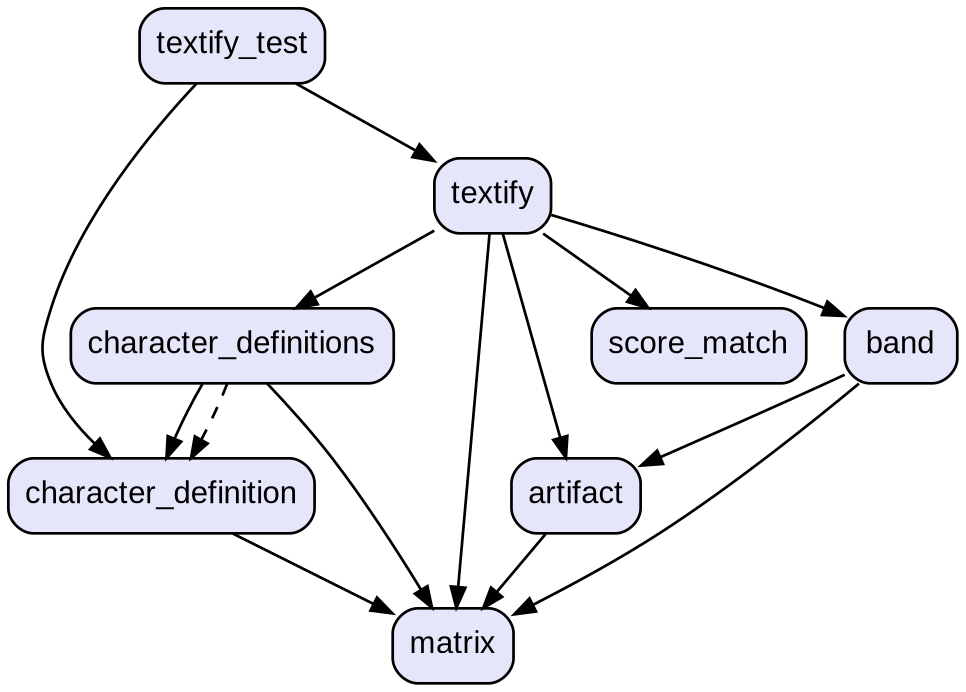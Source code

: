 digraph "" {
  graph [style=rounded fontname="Arial Black" fontsize=13 penwidth=2.6];
  node [shape=rect style="filled,rounded" fontname=Arial fontsize=15 fillcolor=Lavender penwidth=1.3];
  edge [penwidth=1.3];
  "/test/textify_test.dart" [label="textify_test"];
  "/lib/band.dart" [label="band"];
  "/lib/artifact.dart" [label="artifact"];
  "/lib/score_match.dart" [label="score_match"];
  "/lib/character_definition.dart" [label="character_definition"];
  "/lib/textify.dart" [label="textify"];
  "/lib/matrix.dart" [label="matrix"];
  "/lib/character_definitions.dart" [label="character_definitions"];
  "/test/textify_test.dart" -> "/lib/character_definition.dart";
  "/test/textify_test.dart" -> "/lib/textify.dart";
  "/lib/band.dart" -> "/lib/artifact.dart";
  "/lib/band.dart" -> "/lib/matrix.dart";
  "/lib/artifact.dart" -> "/lib/matrix.dart";
  "/lib/character_definition.dart" -> "/lib/matrix.dart";
  "/lib/textify.dart" -> "/lib/artifact.dart";
  "/lib/textify.dart" -> "/lib/band.dart";
  "/lib/textify.dart" -> "/lib/character_definitions.dart";
  "/lib/textify.dart" -> "/lib/matrix.dart";
  "/lib/textify.dart" -> "/lib/score_match.dart";
  "/lib/character_definitions.dart" -> "/lib/character_definition.dart";
  "/lib/character_definitions.dart" -> "/lib/matrix.dart";
  "/lib/character_definitions.dart" -> "/lib/character_definition.dart" [style=dashed];
}
